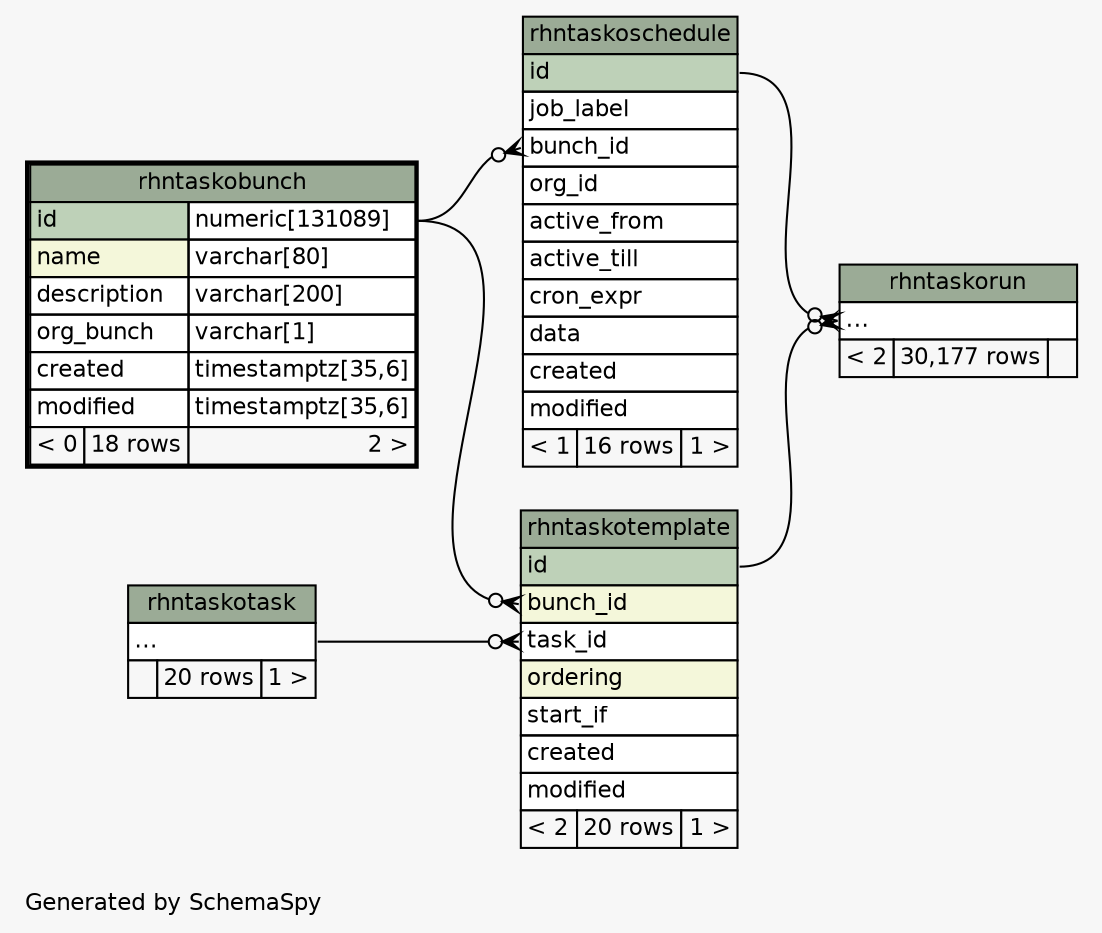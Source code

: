 // dot 2.26.0 on Linux 2.6.32-504.el6.x86_64
// SchemaSpy rev 590
digraph "twoDegreesRelationshipsDiagram" {
  graph [
    rankdir="RL"
    bgcolor="#f7f7f7"
    label="\nGenerated by SchemaSpy"
    labeljust="l"
    nodesep="0.18"
    ranksep="0.46"
    fontname="Helvetica"
    fontsize="11"
  ];
  node [
    fontname="Helvetica"
    fontsize="11"
    shape="plaintext"
  ];
  edge [
    arrowsize="0.8"
  ];
  "rhntaskorun":"elipses":w -> "rhntaskoschedule":"id":e [arrowhead=none dir=back arrowtail=crowodot];
  "rhntaskorun":"elipses":w -> "rhntaskotemplate":"id":e [arrowhead=none dir=back arrowtail=crowodot];
  "rhntaskoschedule":"bunch_id":w -> "rhntaskobunch":"id.type":e [arrowhead=none dir=back arrowtail=crowodot];
  "rhntaskotemplate":"bunch_id":w -> "rhntaskobunch":"id.type":e [arrowhead=none dir=back arrowtail=crowodot];
  "rhntaskotemplate":"task_id":w -> "rhntaskotask":"elipses":e [arrowhead=none dir=back arrowtail=crowodot];
  "rhntaskobunch" [
    label=<
    <TABLE BORDER="2" CELLBORDER="1" CELLSPACING="0" BGCOLOR="#ffffff">
      <TR><TD COLSPAN="3" BGCOLOR="#9bab96" ALIGN="CENTER">rhntaskobunch</TD></TR>
      <TR><TD PORT="id" COLSPAN="2" BGCOLOR="#bed1b8" ALIGN="LEFT">id</TD><TD PORT="id.type" ALIGN="LEFT">numeric[131089]</TD></TR>
      <TR><TD PORT="name" COLSPAN="2" BGCOLOR="#f4f7da" ALIGN="LEFT">name</TD><TD PORT="name.type" ALIGN="LEFT">varchar[80]</TD></TR>
      <TR><TD PORT="description" COLSPAN="2" ALIGN="LEFT">description</TD><TD PORT="description.type" ALIGN="LEFT">varchar[200]</TD></TR>
      <TR><TD PORT="org_bunch" COLSPAN="2" ALIGN="LEFT">org_bunch</TD><TD PORT="org_bunch.type" ALIGN="LEFT">varchar[1]</TD></TR>
      <TR><TD PORT="created" COLSPAN="2" ALIGN="LEFT">created</TD><TD PORT="created.type" ALIGN="LEFT">timestamptz[35,6]</TD></TR>
      <TR><TD PORT="modified" COLSPAN="2" ALIGN="LEFT">modified</TD><TD PORT="modified.type" ALIGN="LEFT">timestamptz[35,6]</TD></TR>
      <TR><TD ALIGN="LEFT" BGCOLOR="#f7f7f7">&lt; 0</TD><TD ALIGN="RIGHT" BGCOLOR="#f7f7f7">18 rows</TD><TD ALIGN="RIGHT" BGCOLOR="#f7f7f7">2 &gt;</TD></TR>
    </TABLE>>
    URL="rhntaskobunch.html"
    tooltip="rhntaskobunch"
  ];
  "rhntaskorun" [
    label=<
    <TABLE BORDER="0" CELLBORDER="1" CELLSPACING="0" BGCOLOR="#ffffff">
      <TR><TD COLSPAN="3" BGCOLOR="#9bab96" ALIGN="CENTER">rhntaskorun</TD></TR>
      <TR><TD PORT="elipses" COLSPAN="3" ALIGN="LEFT">...</TD></TR>
      <TR><TD ALIGN="LEFT" BGCOLOR="#f7f7f7">&lt; 2</TD><TD ALIGN="RIGHT" BGCOLOR="#f7f7f7">30,177 rows</TD><TD ALIGN="RIGHT" BGCOLOR="#f7f7f7">  </TD></TR>
    </TABLE>>
    URL="rhntaskorun.html"
    tooltip="rhntaskorun"
  ];
  "rhntaskoschedule" [
    label=<
    <TABLE BORDER="0" CELLBORDER="1" CELLSPACING="0" BGCOLOR="#ffffff">
      <TR><TD COLSPAN="3" BGCOLOR="#9bab96" ALIGN="CENTER">rhntaskoschedule</TD></TR>
      <TR><TD PORT="id" COLSPAN="3" BGCOLOR="#bed1b8" ALIGN="LEFT">id</TD></TR>
      <TR><TD PORT="job_label" COLSPAN="3" ALIGN="LEFT">job_label</TD></TR>
      <TR><TD PORT="bunch_id" COLSPAN="3" ALIGN="LEFT">bunch_id</TD></TR>
      <TR><TD PORT="org_id" COLSPAN="3" ALIGN="LEFT">org_id</TD></TR>
      <TR><TD PORT="active_from" COLSPAN="3" ALIGN="LEFT">active_from</TD></TR>
      <TR><TD PORT="active_till" COLSPAN="3" ALIGN="LEFT">active_till</TD></TR>
      <TR><TD PORT="cron_expr" COLSPAN="3" ALIGN="LEFT">cron_expr</TD></TR>
      <TR><TD PORT="data" COLSPAN="3" ALIGN="LEFT">data</TD></TR>
      <TR><TD PORT="created" COLSPAN="3" ALIGN="LEFT">created</TD></TR>
      <TR><TD PORT="modified" COLSPAN="3" ALIGN="LEFT">modified</TD></TR>
      <TR><TD ALIGN="LEFT" BGCOLOR="#f7f7f7">&lt; 1</TD><TD ALIGN="RIGHT" BGCOLOR="#f7f7f7">16 rows</TD><TD ALIGN="RIGHT" BGCOLOR="#f7f7f7">1 &gt;</TD></TR>
    </TABLE>>
    URL="rhntaskoschedule.html"
    tooltip="rhntaskoschedule"
  ];
  "rhntaskotask" [
    label=<
    <TABLE BORDER="0" CELLBORDER="1" CELLSPACING="0" BGCOLOR="#ffffff">
      <TR><TD COLSPAN="3" BGCOLOR="#9bab96" ALIGN="CENTER">rhntaskotask</TD></TR>
      <TR><TD PORT="elipses" COLSPAN="3" ALIGN="LEFT">...</TD></TR>
      <TR><TD ALIGN="LEFT" BGCOLOR="#f7f7f7">  </TD><TD ALIGN="RIGHT" BGCOLOR="#f7f7f7">20 rows</TD><TD ALIGN="RIGHT" BGCOLOR="#f7f7f7">1 &gt;</TD></TR>
    </TABLE>>
    URL="rhntaskotask.html"
    tooltip="rhntaskotask"
  ];
  "rhntaskotemplate" [
    label=<
    <TABLE BORDER="0" CELLBORDER="1" CELLSPACING="0" BGCOLOR="#ffffff">
      <TR><TD COLSPAN="3" BGCOLOR="#9bab96" ALIGN="CENTER">rhntaskotemplate</TD></TR>
      <TR><TD PORT="id" COLSPAN="3" BGCOLOR="#bed1b8" ALIGN="LEFT">id</TD></TR>
      <TR><TD PORT="bunch_id" COLSPAN="3" BGCOLOR="#f4f7da" ALIGN="LEFT">bunch_id</TD></TR>
      <TR><TD PORT="task_id" COLSPAN="3" ALIGN="LEFT">task_id</TD></TR>
      <TR><TD PORT="ordering" COLSPAN="3" BGCOLOR="#f4f7da" ALIGN="LEFT">ordering</TD></TR>
      <TR><TD PORT="start_if" COLSPAN="3" ALIGN="LEFT">start_if</TD></TR>
      <TR><TD PORT="created" COLSPAN="3" ALIGN="LEFT">created</TD></TR>
      <TR><TD PORT="modified" COLSPAN="3" ALIGN="LEFT">modified</TD></TR>
      <TR><TD ALIGN="LEFT" BGCOLOR="#f7f7f7">&lt; 2</TD><TD ALIGN="RIGHT" BGCOLOR="#f7f7f7">20 rows</TD><TD ALIGN="RIGHT" BGCOLOR="#f7f7f7">1 &gt;</TD></TR>
    </TABLE>>
    URL="rhntaskotemplate.html"
    tooltip="rhntaskotemplate"
  ];
}
